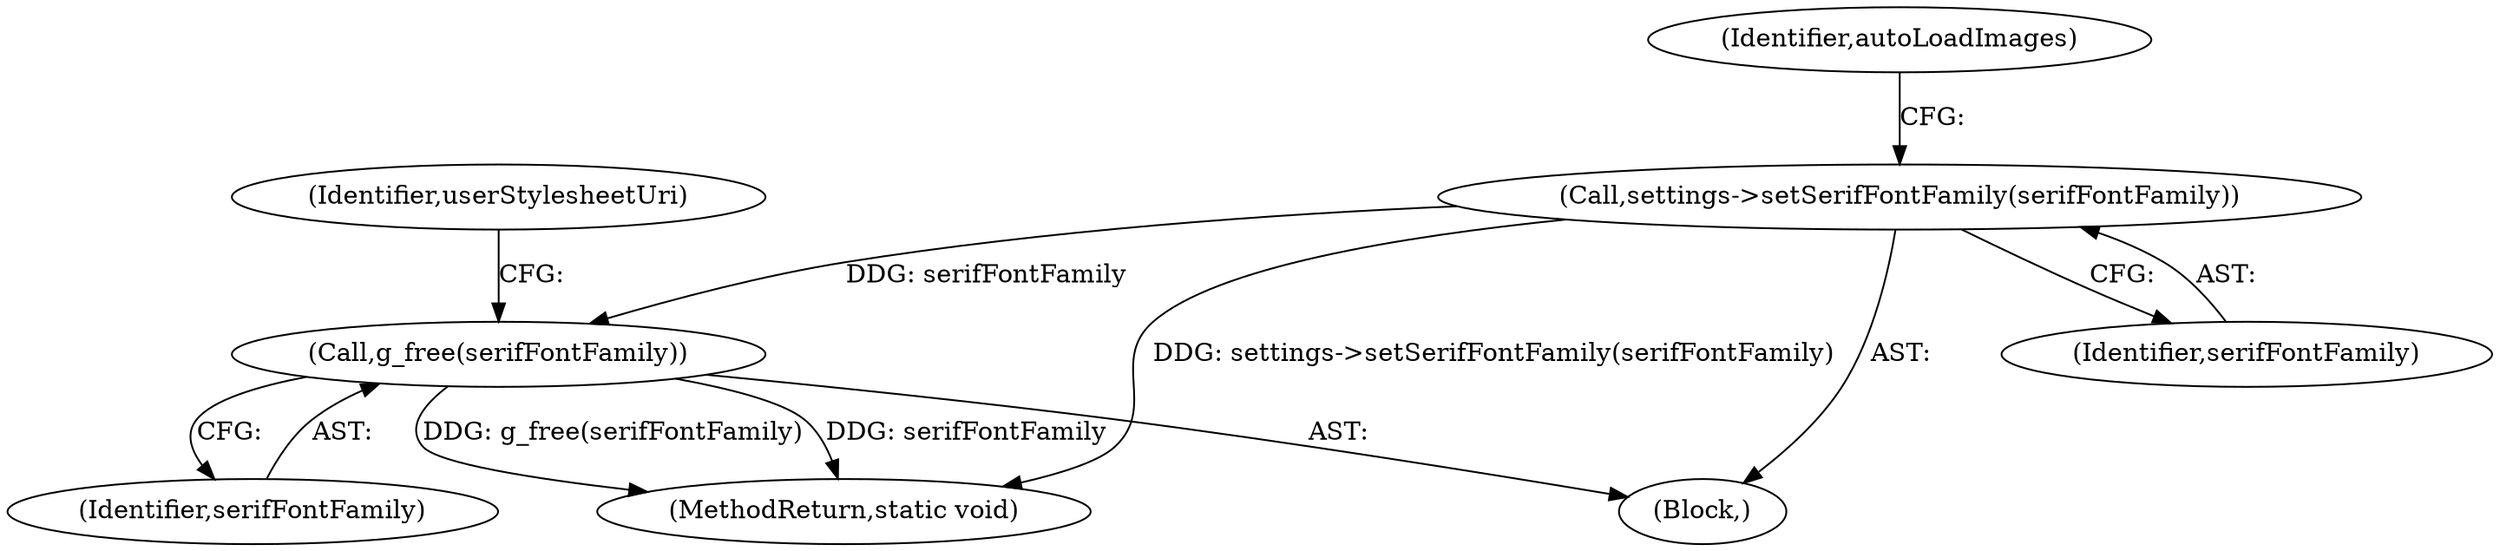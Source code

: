 digraph "0_Chrome_5a2de6455f565783c73e53eae2c8b953e7d48520_0@API" {
"1000377" [label="(Call,g_free(serifFontFamily))"];
"1000284" [label="(Call,settings->setSerifFontFamily(serifFontFamily))"];
"1000377" [label="(Call,g_free(serifFontFamily))"];
"1000378" [label="(Identifier,serifFontFamily)"];
"1000380" [label="(Identifier,userStylesheetUri)"];
"1000284" [label="(Call,settings->setSerifFontFamily(serifFontFamily))"];
"1000385" [label="(MethodReturn,static void)"];
"1000102" [label="(Block,)"];
"1000285" [label="(Identifier,serifFontFamily)"];
"1000287" [label="(Identifier,autoLoadImages)"];
"1000377" -> "1000102"  [label="AST: "];
"1000377" -> "1000378"  [label="CFG: "];
"1000378" -> "1000377"  [label="AST: "];
"1000380" -> "1000377"  [label="CFG: "];
"1000377" -> "1000385"  [label="DDG: g_free(serifFontFamily)"];
"1000377" -> "1000385"  [label="DDG: serifFontFamily"];
"1000284" -> "1000377"  [label="DDG: serifFontFamily"];
"1000284" -> "1000102"  [label="AST: "];
"1000284" -> "1000285"  [label="CFG: "];
"1000285" -> "1000284"  [label="AST: "];
"1000287" -> "1000284"  [label="CFG: "];
"1000284" -> "1000385"  [label="DDG: settings->setSerifFontFamily(serifFontFamily)"];
}
